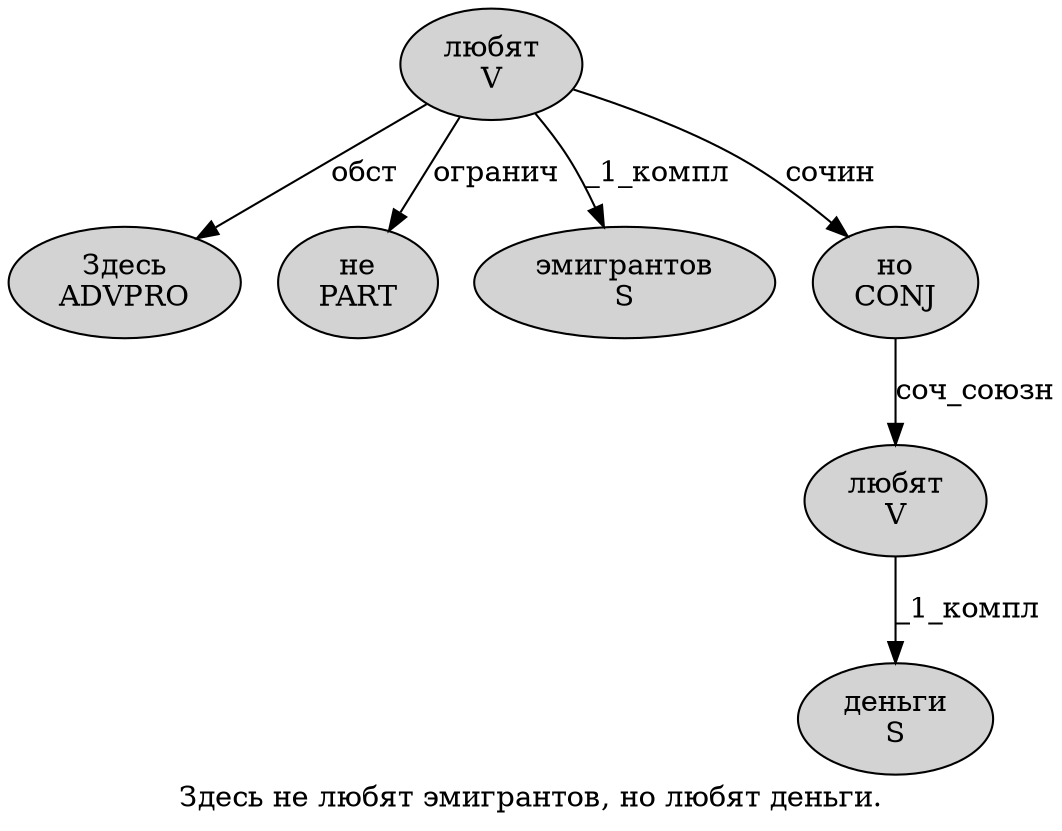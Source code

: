 digraph SENTENCE_1053 {
	graph [label="Здесь не любят эмигрантов, но любят деньги."]
	node [style=filled]
		0 [label="Здесь
ADVPRO" color="" fillcolor=lightgray penwidth=1 shape=ellipse]
		1 [label="не
PART" color="" fillcolor=lightgray penwidth=1 shape=ellipse]
		2 [label="любят
V" color="" fillcolor=lightgray penwidth=1 shape=ellipse]
		3 [label="эмигрантов
S" color="" fillcolor=lightgray penwidth=1 shape=ellipse]
		5 [label="но
CONJ" color="" fillcolor=lightgray penwidth=1 shape=ellipse]
		6 [label="любят
V" color="" fillcolor=lightgray penwidth=1 shape=ellipse]
		7 [label="деньги
S" color="" fillcolor=lightgray penwidth=1 shape=ellipse]
			5 -> 6 [label="соч_союзн"]
			2 -> 0 [label="обст"]
			2 -> 1 [label="огранич"]
			2 -> 3 [label="_1_компл"]
			2 -> 5 [label="сочин"]
			6 -> 7 [label="_1_компл"]
}